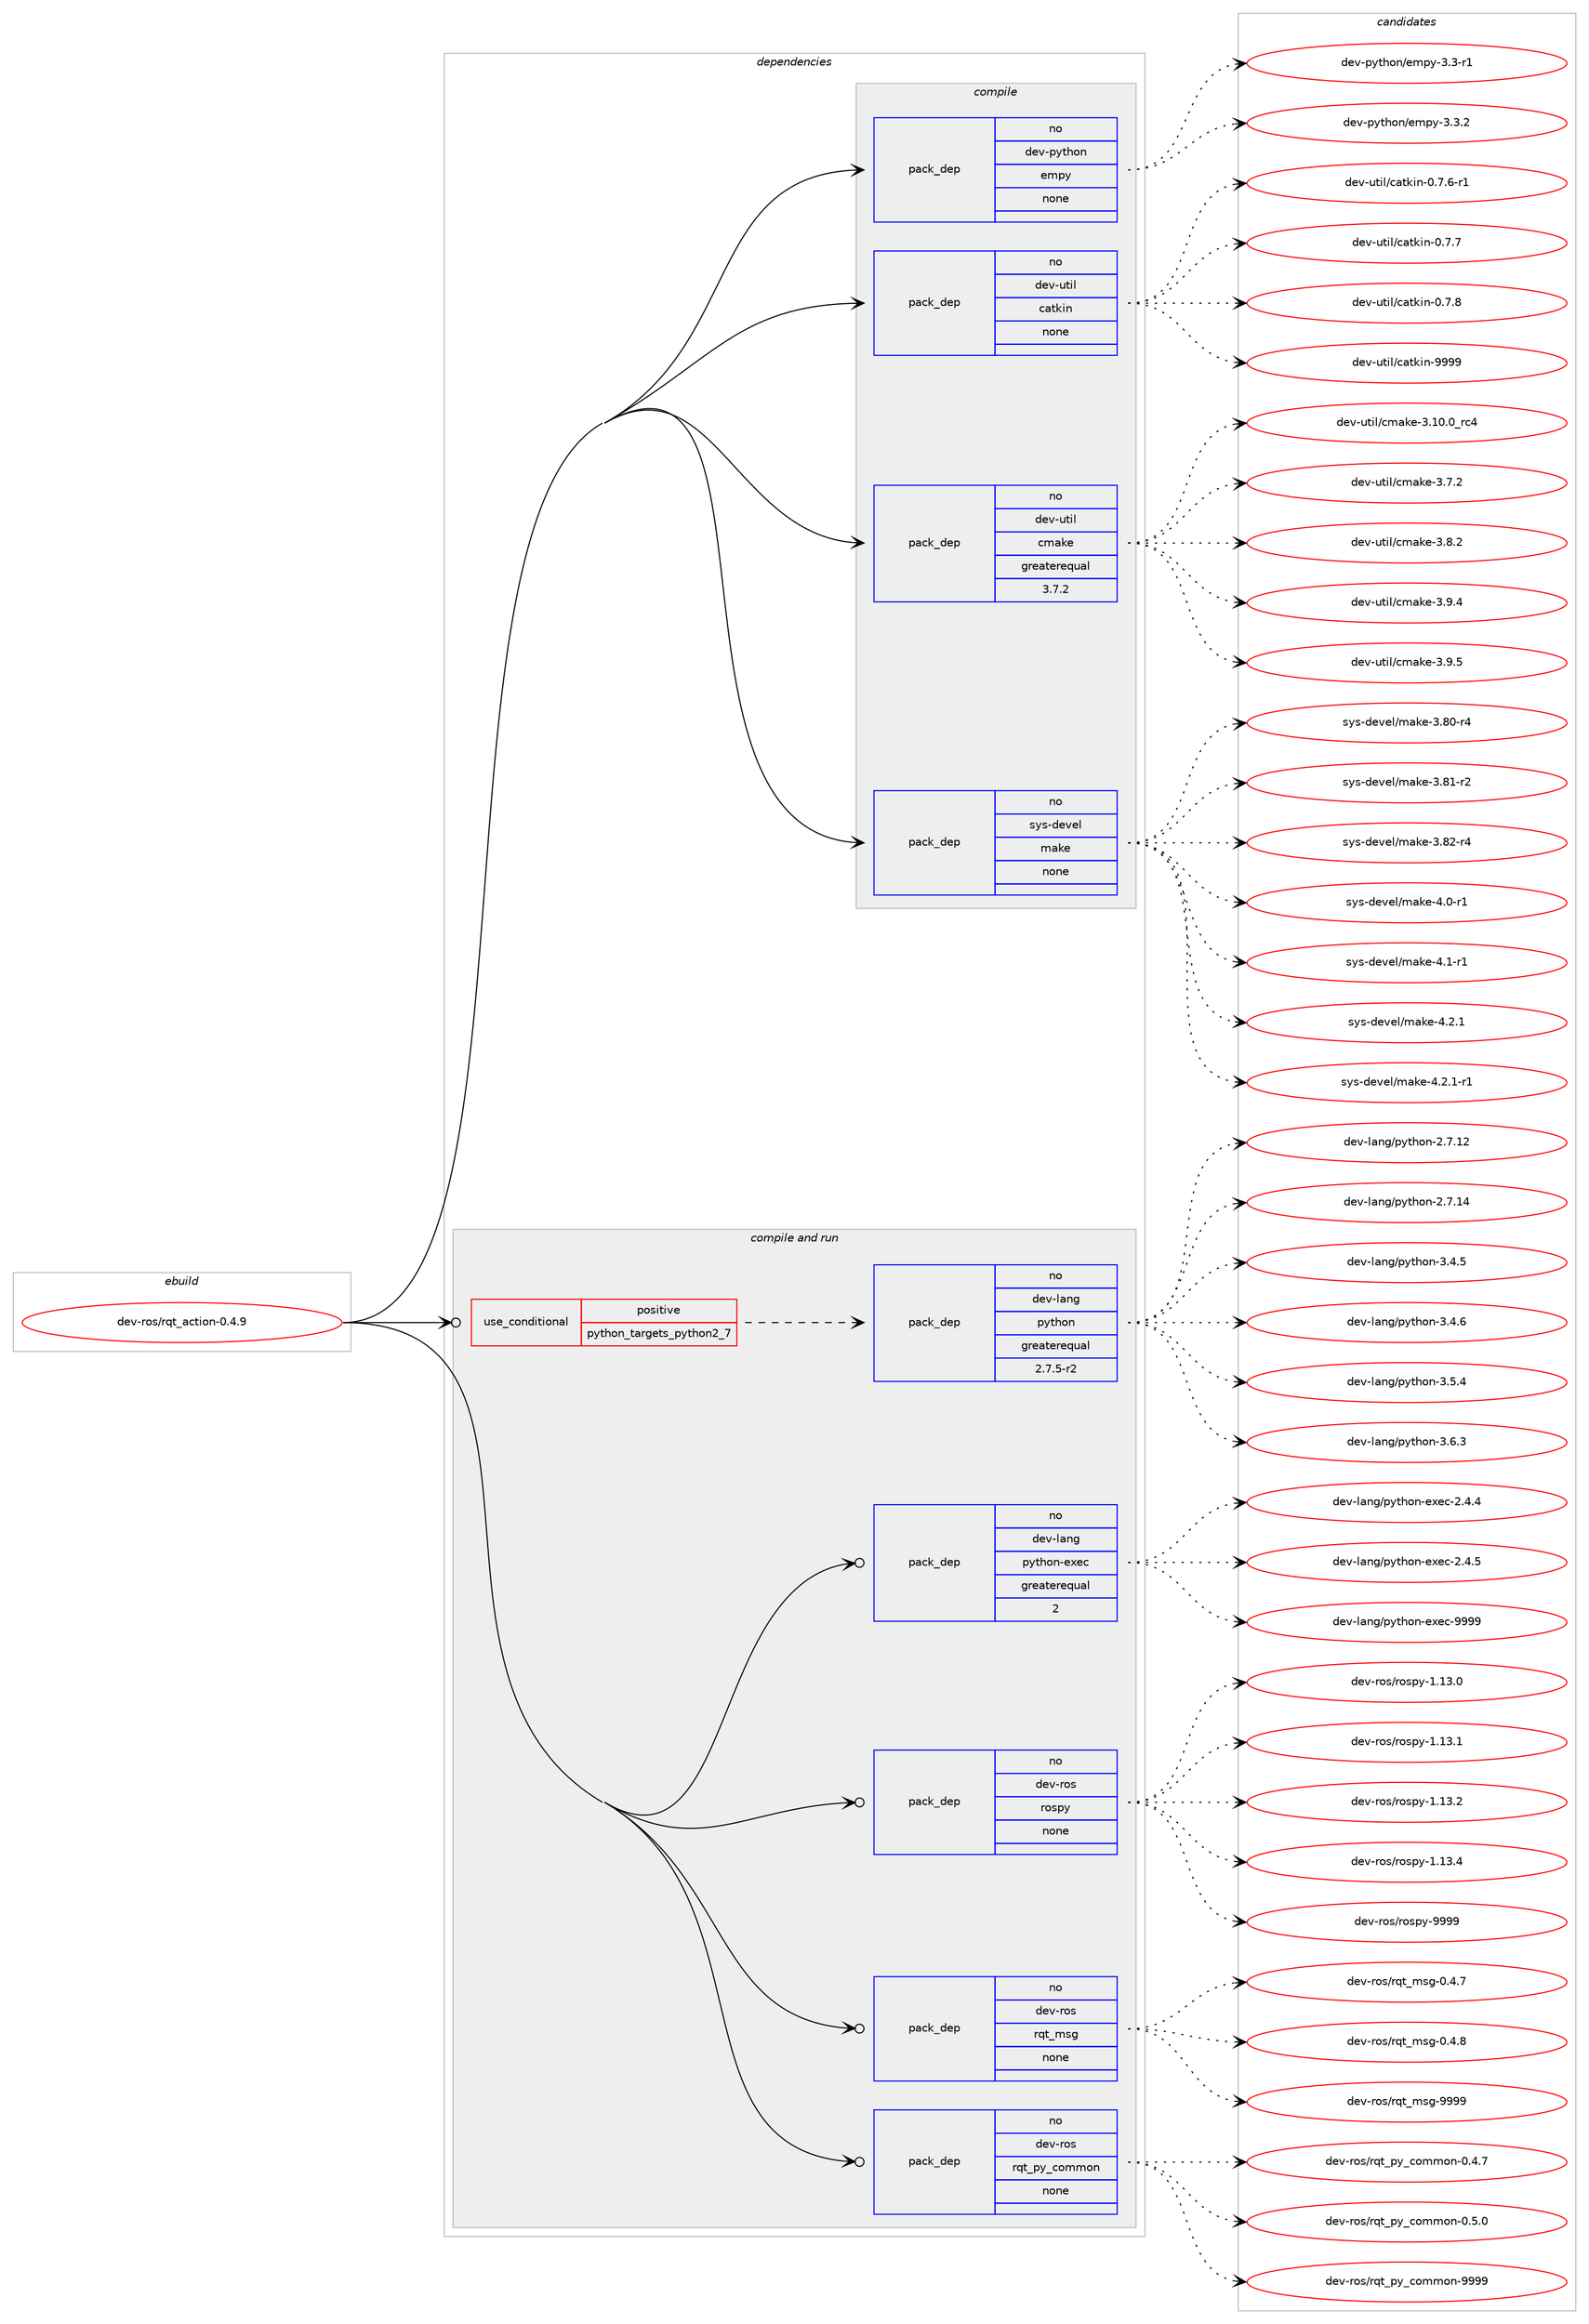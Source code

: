 digraph prolog {

# *************
# Graph options
# *************

newrank=true;
concentrate=true;
compound=true;
graph [rankdir=LR,fontname=Helvetica,fontsize=10,ranksep=1.5];#, ranksep=2.5, nodesep=0.2];
edge  [arrowhead=vee];
node  [fontname=Helvetica,fontsize=10];

# **********
# The ebuild
# **********

subgraph cluster_leftcol {
color=gray;
rank=same;
label=<<i>ebuild</i>>;
id [label="dev-ros/rqt_action-0.4.9", color=red, width=4, href="../dev-ros/rqt_action-0.4.9.svg"];
}

# ****************
# The dependencies
# ****************

subgraph cluster_midcol {
color=gray;
label=<<i>dependencies</i>>;
subgraph cluster_compile {
fillcolor="#eeeeee";
style=filled;
label=<<i>compile</i>>;
subgraph pack161281 {
dependency212287 [label=<<TABLE BORDER="0" CELLBORDER="1" CELLSPACING="0" CELLPADDING="4" WIDTH="220"><TR><TD ROWSPAN="6" CELLPADDING="30">pack_dep</TD></TR><TR><TD WIDTH="110">no</TD></TR><TR><TD>dev-python</TD></TR><TR><TD>empy</TD></TR><TR><TD>none</TD></TR><TR><TD></TD></TR></TABLE>>, shape=none, color=blue];
}
id:e -> dependency212287:w [weight=20,style="solid",arrowhead="vee"];
subgraph pack161282 {
dependency212288 [label=<<TABLE BORDER="0" CELLBORDER="1" CELLSPACING="0" CELLPADDING="4" WIDTH="220"><TR><TD ROWSPAN="6" CELLPADDING="30">pack_dep</TD></TR><TR><TD WIDTH="110">no</TD></TR><TR><TD>dev-util</TD></TR><TR><TD>catkin</TD></TR><TR><TD>none</TD></TR><TR><TD></TD></TR></TABLE>>, shape=none, color=blue];
}
id:e -> dependency212288:w [weight=20,style="solid",arrowhead="vee"];
subgraph pack161283 {
dependency212289 [label=<<TABLE BORDER="0" CELLBORDER="1" CELLSPACING="0" CELLPADDING="4" WIDTH="220"><TR><TD ROWSPAN="6" CELLPADDING="30">pack_dep</TD></TR><TR><TD WIDTH="110">no</TD></TR><TR><TD>dev-util</TD></TR><TR><TD>cmake</TD></TR><TR><TD>greaterequal</TD></TR><TR><TD>3.7.2</TD></TR></TABLE>>, shape=none, color=blue];
}
id:e -> dependency212289:w [weight=20,style="solid",arrowhead="vee"];
subgraph pack161284 {
dependency212290 [label=<<TABLE BORDER="0" CELLBORDER="1" CELLSPACING="0" CELLPADDING="4" WIDTH="220"><TR><TD ROWSPAN="6" CELLPADDING="30">pack_dep</TD></TR><TR><TD WIDTH="110">no</TD></TR><TR><TD>sys-devel</TD></TR><TR><TD>make</TD></TR><TR><TD>none</TD></TR><TR><TD></TD></TR></TABLE>>, shape=none, color=blue];
}
id:e -> dependency212290:w [weight=20,style="solid",arrowhead="vee"];
}
subgraph cluster_compileandrun {
fillcolor="#eeeeee";
style=filled;
label=<<i>compile and run</i>>;
subgraph cond47019 {
dependency212291 [label=<<TABLE BORDER="0" CELLBORDER="1" CELLSPACING="0" CELLPADDING="4"><TR><TD ROWSPAN="3" CELLPADDING="10">use_conditional</TD></TR><TR><TD>positive</TD></TR><TR><TD>python_targets_python2_7</TD></TR></TABLE>>, shape=none, color=red];
subgraph pack161285 {
dependency212292 [label=<<TABLE BORDER="0" CELLBORDER="1" CELLSPACING="0" CELLPADDING="4" WIDTH="220"><TR><TD ROWSPAN="6" CELLPADDING="30">pack_dep</TD></TR><TR><TD WIDTH="110">no</TD></TR><TR><TD>dev-lang</TD></TR><TR><TD>python</TD></TR><TR><TD>greaterequal</TD></TR><TR><TD>2.7.5-r2</TD></TR></TABLE>>, shape=none, color=blue];
}
dependency212291:e -> dependency212292:w [weight=20,style="dashed",arrowhead="vee"];
}
id:e -> dependency212291:w [weight=20,style="solid",arrowhead="odotvee"];
subgraph pack161286 {
dependency212293 [label=<<TABLE BORDER="0" CELLBORDER="1" CELLSPACING="0" CELLPADDING="4" WIDTH="220"><TR><TD ROWSPAN="6" CELLPADDING="30">pack_dep</TD></TR><TR><TD WIDTH="110">no</TD></TR><TR><TD>dev-lang</TD></TR><TR><TD>python-exec</TD></TR><TR><TD>greaterequal</TD></TR><TR><TD>2</TD></TR></TABLE>>, shape=none, color=blue];
}
id:e -> dependency212293:w [weight=20,style="solid",arrowhead="odotvee"];
subgraph pack161287 {
dependency212294 [label=<<TABLE BORDER="0" CELLBORDER="1" CELLSPACING="0" CELLPADDING="4" WIDTH="220"><TR><TD ROWSPAN="6" CELLPADDING="30">pack_dep</TD></TR><TR><TD WIDTH="110">no</TD></TR><TR><TD>dev-ros</TD></TR><TR><TD>rospy</TD></TR><TR><TD>none</TD></TR><TR><TD></TD></TR></TABLE>>, shape=none, color=blue];
}
id:e -> dependency212294:w [weight=20,style="solid",arrowhead="odotvee"];
subgraph pack161288 {
dependency212295 [label=<<TABLE BORDER="0" CELLBORDER="1" CELLSPACING="0" CELLPADDING="4" WIDTH="220"><TR><TD ROWSPAN="6" CELLPADDING="30">pack_dep</TD></TR><TR><TD WIDTH="110">no</TD></TR><TR><TD>dev-ros</TD></TR><TR><TD>rqt_msg</TD></TR><TR><TD>none</TD></TR><TR><TD></TD></TR></TABLE>>, shape=none, color=blue];
}
id:e -> dependency212295:w [weight=20,style="solid",arrowhead="odotvee"];
subgraph pack161289 {
dependency212296 [label=<<TABLE BORDER="0" CELLBORDER="1" CELLSPACING="0" CELLPADDING="4" WIDTH="220"><TR><TD ROWSPAN="6" CELLPADDING="30">pack_dep</TD></TR><TR><TD WIDTH="110">no</TD></TR><TR><TD>dev-ros</TD></TR><TR><TD>rqt_py_common</TD></TR><TR><TD>none</TD></TR><TR><TD></TD></TR></TABLE>>, shape=none, color=blue];
}
id:e -> dependency212296:w [weight=20,style="solid",arrowhead="odotvee"];
}
subgraph cluster_run {
fillcolor="#eeeeee";
style=filled;
label=<<i>run</i>>;
}
}

# **************
# The candidates
# **************

subgraph cluster_choices {
rank=same;
color=gray;
label=<<i>candidates</i>>;

subgraph choice161281 {
color=black;
nodesep=1;
choice1001011184511212111610411111047101109112121455146514511449 [label="dev-python/empy-3.3-r1", color=red, width=4,href="../dev-python/empy-3.3-r1.svg"];
choice1001011184511212111610411111047101109112121455146514650 [label="dev-python/empy-3.3.2", color=red, width=4,href="../dev-python/empy-3.3.2.svg"];
dependency212287:e -> choice1001011184511212111610411111047101109112121455146514511449:w [style=dotted,weight="100"];
dependency212287:e -> choice1001011184511212111610411111047101109112121455146514650:w [style=dotted,weight="100"];
}
subgraph choice161282 {
color=black;
nodesep=1;
choice100101118451171161051084799971161071051104548465546544511449 [label="dev-util/catkin-0.7.6-r1", color=red, width=4,href="../dev-util/catkin-0.7.6-r1.svg"];
choice10010111845117116105108479997116107105110454846554655 [label="dev-util/catkin-0.7.7", color=red, width=4,href="../dev-util/catkin-0.7.7.svg"];
choice10010111845117116105108479997116107105110454846554656 [label="dev-util/catkin-0.7.8", color=red, width=4,href="../dev-util/catkin-0.7.8.svg"];
choice100101118451171161051084799971161071051104557575757 [label="dev-util/catkin-9999", color=red, width=4,href="../dev-util/catkin-9999.svg"];
dependency212288:e -> choice100101118451171161051084799971161071051104548465546544511449:w [style=dotted,weight="100"];
dependency212288:e -> choice10010111845117116105108479997116107105110454846554655:w [style=dotted,weight="100"];
dependency212288:e -> choice10010111845117116105108479997116107105110454846554656:w [style=dotted,weight="100"];
dependency212288:e -> choice100101118451171161051084799971161071051104557575757:w [style=dotted,weight="100"];
}
subgraph choice161283 {
color=black;
nodesep=1;
choice1001011184511711610510847991099710710145514649484648951149952 [label="dev-util/cmake-3.10.0_rc4", color=red, width=4,href="../dev-util/cmake-3.10.0_rc4.svg"];
choice10010111845117116105108479910997107101455146554650 [label="dev-util/cmake-3.7.2", color=red, width=4,href="../dev-util/cmake-3.7.2.svg"];
choice10010111845117116105108479910997107101455146564650 [label="dev-util/cmake-3.8.2", color=red, width=4,href="../dev-util/cmake-3.8.2.svg"];
choice10010111845117116105108479910997107101455146574652 [label="dev-util/cmake-3.9.4", color=red, width=4,href="../dev-util/cmake-3.9.4.svg"];
choice10010111845117116105108479910997107101455146574653 [label="dev-util/cmake-3.9.5", color=red, width=4,href="../dev-util/cmake-3.9.5.svg"];
dependency212289:e -> choice1001011184511711610510847991099710710145514649484648951149952:w [style=dotted,weight="100"];
dependency212289:e -> choice10010111845117116105108479910997107101455146554650:w [style=dotted,weight="100"];
dependency212289:e -> choice10010111845117116105108479910997107101455146564650:w [style=dotted,weight="100"];
dependency212289:e -> choice10010111845117116105108479910997107101455146574652:w [style=dotted,weight="100"];
dependency212289:e -> choice10010111845117116105108479910997107101455146574653:w [style=dotted,weight="100"];
}
subgraph choice161284 {
color=black;
nodesep=1;
choice11512111545100101118101108471099710710145514656484511452 [label="sys-devel/make-3.80-r4", color=red, width=4,href="../sys-devel/make-3.80-r4.svg"];
choice11512111545100101118101108471099710710145514656494511450 [label="sys-devel/make-3.81-r2", color=red, width=4,href="../sys-devel/make-3.81-r2.svg"];
choice11512111545100101118101108471099710710145514656504511452 [label="sys-devel/make-3.82-r4", color=red, width=4,href="../sys-devel/make-3.82-r4.svg"];
choice115121115451001011181011084710997107101455246484511449 [label="sys-devel/make-4.0-r1", color=red, width=4,href="../sys-devel/make-4.0-r1.svg"];
choice115121115451001011181011084710997107101455246494511449 [label="sys-devel/make-4.1-r1", color=red, width=4,href="../sys-devel/make-4.1-r1.svg"];
choice115121115451001011181011084710997107101455246504649 [label="sys-devel/make-4.2.1", color=red, width=4,href="../sys-devel/make-4.2.1.svg"];
choice1151211154510010111810110847109971071014552465046494511449 [label="sys-devel/make-4.2.1-r1", color=red, width=4,href="../sys-devel/make-4.2.1-r1.svg"];
dependency212290:e -> choice11512111545100101118101108471099710710145514656484511452:w [style=dotted,weight="100"];
dependency212290:e -> choice11512111545100101118101108471099710710145514656494511450:w [style=dotted,weight="100"];
dependency212290:e -> choice11512111545100101118101108471099710710145514656504511452:w [style=dotted,weight="100"];
dependency212290:e -> choice115121115451001011181011084710997107101455246484511449:w [style=dotted,weight="100"];
dependency212290:e -> choice115121115451001011181011084710997107101455246494511449:w [style=dotted,weight="100"];
dependency212290:e -> choice115121115451001011181011084710997107101455246504649:w [style=dotted,weight="100"];
dependency212290:e -> choice1151211154510010111810110847109971071014552465046494511449:w [style=dotted,weight="100"];
}
subgraph choice161285 {
color=black;
nodesep=1;
choice10010111845108971101034711212111610411111045504655464950 [label="dev-lang/python-2.7.12", color=red, width=4,href="../dev-lang/python-2.7.12.svg"];
choice10010111845108971101034711212111610411111045504655464952 [label="dev-lang/python-2.7.14", color=red, width=4,href="../dev-lang/python-2.7.14.svg"];
choice100101118451089711010347112121116104111110455146524653 [label="dev-lang/python-3.4.5", color=red, width=4,href="../dev-lang/python-3.4.5.svg"];
choice100101118451089711010347112121116104111110455146524654 [label="dev-lang/python-3.4.6", color=red, width=4,href="../dev-lang/python-3.4.6.svg"];
choice100101118451089711010347112121116104111110455146534652 [label="dev-lang/python-3.5.4", color=red, width=4,href="../dev-lang/python-3.5.4.svg"];
choice100101118451089711010347112121116104111110455146544651 [label="dev-lang/python-3.6.3", color=red, width=4,href="../dev-lang/python-3.6.3.svg"];
dependency212292:e -> choice10010111845108971101034711212111610411111045504655464950:w [style=dotted,weight="100"];
dependency212292:e -> choice10010111845108971101034711212111610411111045504655464952:w [style=dotted,weight="100"];
dependency212292:e -> choice100101118451089711010347112121116104111110455146524653:w [style=dotted,weight="100"];
dependency212292:e -> choice100101118451089711010347112121116104111110455146524654:w [style=dotted,weight="100"];
dependency212292:e -> choice100101118451089711010347112121116104111110455146534652:w [style=dotted,weight="100"];
dependency212292:e -> choice100101118451089711010347112121116104111110455146544651:w [style=dotted,weight="100"];
}
subgraph choice161286 {
color=black;
nodesep=1;
choice1001011184510897110103471121211161041111104510112010199455046524652 [label="dev-lang/python-exec-2.4.4", color=red, width=4,href="../dev-lang/python-exec-2.4.4.svg"];
choice1001011184510897110103471121211161041111104510112010199455046524653 [label="dev-lang/python-exec-2.4.5", color=red, width=4,href="../dev-lang/python-exec-2.4.5.svg"];
choice10010111845108971101034711212111610411111045101120101994557575757 [label="dev-lang/python-exec-9999", color=red, width=4,href="../dev-lang/python-exec-9999.svg"];
dependency212293:e -> choice1001011184510897110103471121211161041111104510112010199455046524652:w [style=dotted,weight="100"];
dependency212293:e -> choice1001011184510897110103471121211161041111104510112010199455046524653:w [style=dotted,weight="100"];
dependency212293:e -> choice10010111845108971101034711212111610411111045101120101994557575757:w [style=dotted,weight="100"];
}
subgraph choice161287 {
color=black;
nodesep=1;
choice100101118451141111154711411111511212145494649514648 [label="dev-ros/rospy-1.13.0", color=red, width=4,href="../dev-ros/rospy-1.13.0.svg"];
choice100101118451141111154711411111511212145494649514649 [label="dev-ros/rospy-1.13.1", color=red, width=4,href="../dev-ros/rospy-1.13.1.svg"];
choice100101118451141111154711411111511212145494649514650 [label="dev-ros/rospy-1.13.2", color=red, width=4,href="../dev-ros/rospy-1.13.2.svg"];
choice100101118451141111154711411111511212145494649514652 [label="dev-ros/rospy-1.13.4", color=red, width=4,href="../dev-ros/rospy-1.13.4.svg"];
choice10010111845114111115471141111151121214557575757 [label="dev-ros/rospy-9999", color=red, width=4,href="../dev-ros/rospy-9999.svg"];
dependency212294:e -> choice100101118451141111154711411111511212145494649514648:w [style=dotted,weight="100"];
dependency212294:e -> choice100101118451141111154711411111511212145494649514649:w [style=dotted,weight="100"];
dependency212294:e -> choice100101118451141111154711411111511212145494649514650:w [style=dotted,weight="100"];
dependency212294:e -> choice100101118451141111154711411111511212145494649514652:w [style=dotted,weight="100"];
dependency212294:e -> choice10010111845114111115471141111151121214557575757:w [style=dotted,weight="100"];
}
subgraph choice161288 {
color=black;
nodesep=1;
choice100101118451141111154711411311695109115103454846524655 [label="dev-ros/rqt_msg-0.4.7", color=red, width=4,href="../dev-ros/rqt_msg-0.4.7.svg"];
choice100101118451141111154711411311695109115103454846524656 [label="dev-ros/rqt_msg-0.4.8", color=red, width=4,href="../dev-ros/rqt_msg-0.4.8.svg"];
choice1001011184511411111547114113116951091151034557575757 [label="dev-ros/rqt_msg-9999", color=red, width=4,href="../dev-ros/rqt_msg-9999.svg"];
dependency212295:e -> choice100101118451141111154711411311695109115103454846524655:w [style=dotted,weight="100"];
dependency212295:e -> choice100101118451141111154711411311695109115103454846524656:w [style=dotted,weight="100"];
dependency212295:e -> choice1001011184511411111547114113116951091151034557575757:w [style=dotted,weight="100"];
}
subgraph choice161289 {
color=black;
nodesep=1;
choice1001011184511411111547114113116951121219599111109109111110454846524655 [label="dev-ros/rqt_py_common-0.4.7", color=red, width=4,href="../dev-ros/rqt_py_common-0.4.7.svg"];
choice1001011184511411111547114113116951121219599111109109111110454846534648 [label="dev-ros/rqt_py_common-0.5.0", color=red, width=4,href="../dev-ros/rqt_py_common-0.5.0.svg"];
choice10010111845114111115471141131169511212195991111091091111104557575757 [label="dev-ros/rqt_py_common-9999", color=red, width=4,href="../dev-ros/rqt_py_common-9999.svg"];
dependency212296:e -> choice1001011184511411111547114113116951121219599111109109111110454846524655:w [style=dotted,weight="100"];
dependency212296:e -> choice1001011184511411111547114113116951121219599111109109111110454846534648:w [style=dotted,weight="100"];
dependency212296:e -> choice10010111845114111115471141131169511212195991111091091111104557575757:w [style=dotted,weight="100"];
}
}

}
